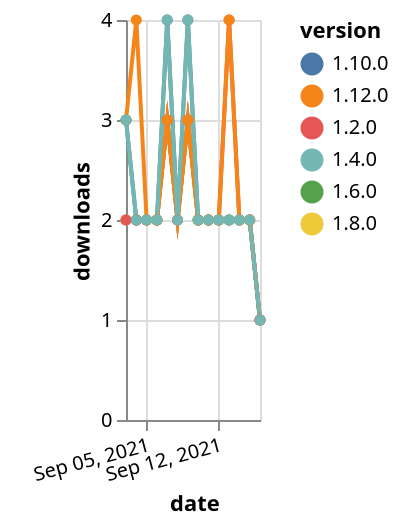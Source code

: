 {"$schema": "https://vega.github.io/schema/vega-lite/v5.json", "description": "A simple bar chart with embedded data.", "data": {"values": [{"date": "2021-09-03", "total": 1481, "delta": 2, "version": "1.6.0"}, {"date": "2021-09-04", "total": 1483, "delta": 2, "version": "1.6.0"}, {"date": "2021-09-05", "total": 1485, "delta": 2, "version": "1.6.0"}, {"date": "2021-09-06", "total": 1487, "delta": 2, "version": "1.6.0"}, {"date": "2021-09-07", "total": 1490, "delta": 3, "version": "1.6.0"}, {"date": "2021-09-08", "total": 1492, "delta": 2, "version": "1.6.0"}, {"date": "2021-09-09", "total": 1495, "delta": 3, "version": "1.6.0"}, {"date": "2021-09-10", "total": 1497, "delta": 2, "version": "1.6.0"}, {"date": "2021-09-11", "total": 1499, "delta": 2, "version": "1.6.0"}, {"date": "2021-09-12", "total": 1501, "delta": 2, "version": "1.6.0"}, {"date": "2021-09-13", "total": 1503, "delta": 2, "version": "1.6.0"}, {"date": "2021-09-14", "total": 1505, "delta": 2, "version": "1.6.0"}, {"date": "2021-09-15", "total": 1507, "delta": 2, "version": "1.6.0"}, {"date": "2021-09-16", "total": 1508, "delta": 1, "version": "1.6.0"}, {"date": "2021-09-03", "total": 1006, "delta": 2, "version": "1.8.0"}, {"date": "2021-09-04", "total": 1008, "delta": 2, "version": "1.8.0"}, {"date": "2021-09-05", "total": 1010, "delta": 2, "version": "1.8.0"}, {"date": "2021-09-06", "total": 1012, "delta": 2, "version": "1.8.0"}, {"date": "2021-09-07", "total": 1015, "delta": 3, "version": "1.8.0"}, {"date": "2021-09-08", "total": 1017, "delta": 2, "version": "1.8.0"}, {"date": "2021-09-09", "total": 1020, "delta": 3, "version": "1.8.0"}, {"date": "2021-09-10", "total": 1022, "delta": 2, "version": "1.8.0"}, {"date": "2021-09-11", "total": 1024, "delta": 2, "version": "1.8.0"}, {"date": "2021-09-12", "total": 1026, "delta": 2, "version": "1.8.0"}, {"date": "2021-09-13", "total": 1028, "delta": 2, "version": "1.8.0"}, {"date": "2021-09-14", "total": 1030, "delta": 2, "version": "1.8.0"}, {"date": "2021-09-15", "total": 1032, "delta": 2, "version": "1.8.0"}, {"date": "2021-09-16", "total": 1033, "delta": 1, "version": "1.8.0"}, {"date": "2021-09-03", "total": 745, "delta": 3, "version": "1.10.0"}, {"date": "2021-09-04", "total": 747, "delta": 2, "version": "1.10.0"}, {"date": "2021-09-05", "total": 749, "delta": 2, "version": "1.10.0"}, {"date": "2021-09-06", "total": 751, "delta": 2, "version": "1.10.0"}, {"date": "2021-09-07", "total": 755, "delta": 4, "version": "1.10.0"}, {"date": "2021-09-08", "total": 757, "delta": 2, "version": "1.10.0"}, {"date": "2021-09-09", "total": 761, "delta": 4, "version": "1.10.0"}, {"date": "2021-09-10", "total": 763, "delta": 2, "version": "1.10.0"}, {"date": "2021-09-11", "total": 765, "delta": 2, "version": "1.10.0"}, {"date": "2021-09-12", "total": 767, "delta": 2, "version": "1.10.0"}, {"date": "2021-09-13", "total": 769, "delta": 2, "version": "1.10.0"}, {"date": "2021-09-14", "total": 771, "delta": 2, "version": "1.10.0"}, {"date": "2021-09-15", "total": 773, "delta": 2, "version": "1.10.0"}, {"date": "2021-09-16", "total": 774, "delta": 1, "version": "1.10.0"}, {"date": "2021-09-03", "total": 2194, "delta": 2, "version": "1.2.0"}, {"date": "2021-09-04", "total": 2196, "delta": 2, "version": "1.2.0"}, {"date": "2021-09-05", "total": 2198, "delta": 2, "version": "1.2.0"}, {"date": "2021-09-06", "total": 2200, "delta": 2, "version": "1.2.0"}, {"date": "2021-09-07", "total": 2203, "delta": 3, "version": "1.2.0"}, {"date": "2021-09-08", "total": 2205, "delta": 2, "version": "1.2.0"}, {"date": "2021-09-09", "total": 2208, "delta": 3, "version": "1.2.0"}, {"date": "2021-09-10", "total": 2210, "delta": 2, "version": "1.2.0"}, {"date": "2021-09-11", "total": 2212, "delta": 2, "version": "1.2.0"}, {"date": "2021-09-12", "total": 2214, "delta": 2, "version": "1.2.0"}, {"date": "2021-09-13", "total": 2218, "delta": 4, "version": "1.2.0"}, {"date": "2021-09-14", "total": 2220, "delta": 2, "version": "1.2.0"}, {"date": "2021-09-15", "total": 2222, "delta": 2, "version": "1.2.0"}, {"date": "2021-09-16", "total": 2223, "delta": 1, "version": "1.2.0"}, {"date": "2021-09-03", "total": 230, "delta": 3, "version": "1.12.0"}, {"date": "2021-09-04", "total": 234, "delta": 4, "version": "1.12.0"}, {"date": "2021-09-05", "total": 236, "delta": 2, "version": "1.12.0"}, {"date": "2021-09-06", "total": 238, "delta": 2, "version": "1.12.0"}, {"date": "2021-09-07", "total": 241, "delta": 3, "version": "1.12.0"}, {"date": "2021-09-08", "total": 243, "delta": 2, "version": "1.12.0"}, {"date": "2021-09-09", "total": 246, "delta": 3, "version": "1.12.0"}, {"date": "2021-09-10", "total": 248, "delta": 2, "version": "1.12.0"}, {"date": "2021-09-11", "total": 250, "delta": 2, "version": "1.12.0"}, {"date": "2021-09-12", "total": 252, "delta": 2, "version": "1.12.0"}, {"date": "2021-09-13", "total": 256, "delta": 4, "version": "1.12.0"}, {"date": "2021-09-14", "total": 258, "delta": 2, "version": "1.12.0"}, {"date": "2021-09-15", "total": 260, "delta": 2, "version": "1.12.0"}, {"date": "2021-09-16", "total": 261, "delta": 1, "version": "1.12.0"}, {"date": "2021-09-03", "total": 2008, "delta": 3, "version": "1.4.0"}, {"date": "2021-09-04", "total": 2010, "delta": 2, "version": "1.4.0"}, {"date": "2021-09-05", "total": 2012, "delta": 2, "version": "1.4.0"}, {"date": "2021-09-06", "total": 2014, "delta": 2, "version": "1.4.0"}, {"date": "2021-09-07", "total": 2018, "delta": 4, "version": "1.4.0"}, {"date": "2021-09-08", "total": 2020, "delta": 2, "version": "1.4.0"}, {"date": "2021-09-09", "total": 2024, "delta": 4, "version": "1.4.0"}, {"date": "2021-09-10", "total": 2026, "delta": 2, "version": "1.4.0"}, {"date": "2021-09-11", "total": 2028, "delta": 2, "version": "1.4.0"}, {"date": "2021-09-12", "total": 2030, "delta": 2, "version": "1.4.0"}, {"date": "2021-09-13", "total": 2032, "delta": 2, "version": "1.4.0"}, {"date": "2021-09-14", "total": 2034, "delta": 2, "version": "1.4.0"}, {"date": "2021-09-15", "total": 2036, "delta": 2, "version": "1.4.0"}, {"date": "2021-09-16", "total": 2037, "delta": 1, "version": "1.4.0"}]}, "width": "container", "mark": {"type": "line", "point": {"filled": true}}, "encoding": {"x": {"field": "date", "type": "temporal", "timeUnit": "yearmonthdate", "title": "date", "axis": {"labelAngle": -15}}, "y": {"field": "delta", "type": "quantitative", "title": "downloads"}, "color": {"field": "version", "type": "nominal"}, "tooltip": {"field": "delta"}}}